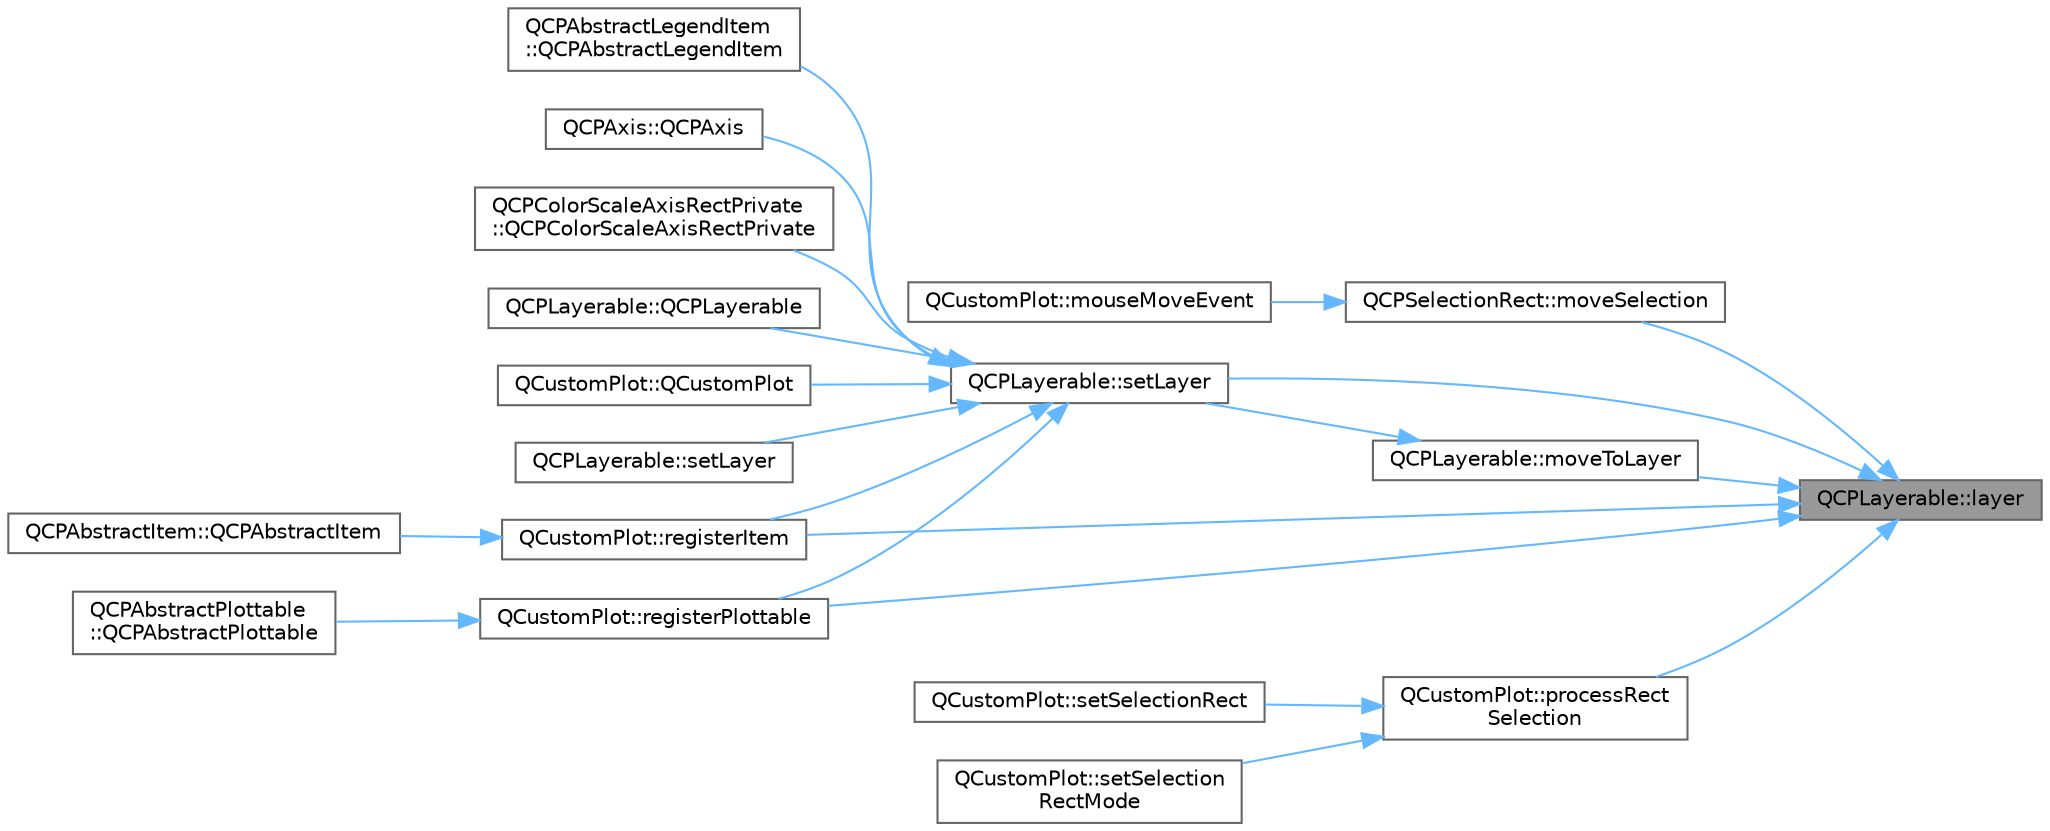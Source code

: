 digraph "QCPLayerable::layer"
{
 // LATEX_PDF_SIZE
  bgcolor="transparent";
  edge [fontname=Helvetica,fontsize=10,labelfontname=Helvetica,labelfontsize=10];
  node [fontname=Helvetica,fontsize=10,shape=box,height=0.2,width=0.4];
  rankdir="RL";
  Node1 [label="QCPLayerable::layer",height=0.2,width=0.4,color="gray40", fillcolor="grey60", style="filled", fontcolor="black",tooltip=" "];
  Node1 -> Node2 [dir="back",color="steelblue1",style="solid"];
  Node2 [label="QCPSelectionRect::moveSelection",height=0.2,width=0.4,color="grey40", fillcolor="white", style="filled",URL="$class_q_c_p_selection_rect.html#a95c3f1700be2a6d7bba0fe56ece5fbb1",tooltip=" "];
  Node2 -> Node3 [dir="back",color="steelblue1",style="solid"];
  Node3 [label="QCustomPlot::mouseMoveEvent",height=0.2,width=0.4,color="grey40", fillcolor="white", style="filled",URL="$class_q_custom_plot.html#ae7abdc93b26d2ad4632c1ab75ae5b46f",tooltip=" "];
  Node1 -> Node4 [dir="back",color="steelblue1",style="solid"];
  Node4 [label="QCPLayerable::moveToLayer",height=0.2,width=0.4,color="grey40", fillcolor="white", style="filled",URL="$class_q_c_p_layerable.html#af94484cfb7cbbddb7de522e9be71d9a4",tooltip=" "];
  Node4 -> Node5 [dir="back",color="steelblue1",style="solid"];
  Node5 [label="QCPLayerable::setLayer",height=0.2,width=0.4,color="grey40", fillcolor="white", style="filled",URL="$class_q_c_p_layerable.html#ab0d0da6d2de45a118886d2c8e16d5a54",tooltip=" "];
  Node5 -> Node6 [dir="back",color="steelblue1",style="solid"];
  Node6 [label="QCPAbstractLegendItem\l::QCPAbstractLegendItem",height=0.2,width=0.4,color="grey40", fillcolor="white", style="filled",URL="$class_q_c_p_abstract_legend_item.html#afaff87610e8da0fa238ecf552872d774",tooltip=" "];
  Node5 -> Node7 [dir="back",color="steelblue1",style="solid"];
  Node7 [label="QCPAxis::QCPAxis",height=0.2,width=0.4,color="grey40", fillcolor="white", style="filled",URL="$class_q_c_p_axis.html#ac62c042968bae0e6d474fcfc57c9b71f",tooltip=" "];
  Node5 -> Node8 [dir="back",color="steelblue1",style="solid"];
  Node8 [label="QCPColorScaleAxisRectPrivate\l::QCPColorScaleAxisRectPrivate",height=0.2,width=0.4,color="grey40", fillcolor="white", style="filled",URL="$class_q_c_p_color_scale_axis_rect_private.html#ad3b242f75dd2b33581364a4e668a80db",tooltip=" "];
  Node5 -> Node9 [dir="back",color="steelblue1",style="solid"];
  Node9 [label="QCPLayerable::QCPLayerable",height=0.2,width=0.4,color="grey40", fillcolor="white", style="filled",URL="$class_q_c_p_layerable.html#a74c0fa237f29bf0e49565013fc5d1ec0",tooltip=" "];
  Node5 -> Node10 [dir="back",color="steelblue1",style="solid"];
  Node10 [label="QCustomPlot::QCustomPlot",height=0.2,width=0.4,color="grey40", fillcolor="white", style="filled",URL="$class_q_custom_plot.html#a45b99626558651a6428b83972b0b34b8",tooltip=" "];
  Node5 -> Node11 [dir="back",color="steelblue1",style="solid"];
  Node11 [label="QCustomPlot::registerItem",height=0.2,width=0.4,color="grey40", fillcolor="white", style="filled",URL="$class_q_custom_plot.html#afbd4010b2e3f364c8d512691b2a1640a",tooltip=" "];
  Node11 -> Node12 [dir="back",color="steelblue1",style="solid"];
  Node12 [label="QCPAbstractItem::QCPAbstractItem",height=0.2,width=0.4,color="grey40", fillcolor="white", style="filled",URL="$class_q_c_p_abstract_item.html#a9922507d8b4503a1fe1ed0b1030e23b6",tooltip=" "];
  Node5 -> Node13 [dir="back",color="steelblue1",style="solid"];
  Node13 [label="QCustomPlot::registerPlottable",height=0.2,width=0.4,color="grey40", fillcolor="white", style="filled",URL="$class_q_custom_plot.html#aeba7733bb9fadfb5a375b3f40de9e58a",tooltip=" "];
  Node13 -> Node14 [dir="back",color="steelblue1",style="solid"];
  Node14 [label="QCPAbstractPlottable\l::QCPAbstractPlottable",height=0.2,width=0.4,color="grey40", fillcolor="white", style="filled",URL="$class_q_c_p_abstract_plottable.html#af78a036e40db6f53a31abadc5323715a",tooltip=" "];
  Node5 -> Node15 [dir="back",color="steelblue1",style="solid"];
  Node15 [label="QCPLayerable::setLayer",height=0.2,width=0.4,color="grey40", fillcolor="white", style="filled",URL="$class_q_c_p_layerable.html#ab25a0e7b897993b44447caee0f142083",tooltip=" "];
  Node1 -> Node16 [dir="back",color="steelblue1",style="solid"];
  Node16 [label="QCustomPlot::processRect\lSelection",height=0.2,width=0.4,color="grey40", fillcolor="white", style="filled",URL="$class_q_custom_plot.html#ac10849411e1d0e858ea7f29c8ade364c",tooltip=" "];
  Node16 -> Node17 [dir="back",color="steelblue1",style="solid"];
  Node17 [label="QCustomPlot::setSelectionRect",height=0.2,width=0.4,color="grey40", fillcolor="white", style="filled",URL="$class_q_custom_plot.html#a0c09f96df15faa4799ad7051bb16cf33",tooltip=" "];
  Node16 -> Node18 [dir="back",color="steelblue1",style="solid"];
  Node18 [label="QCustomPlot::setSelection\lRectMode",height=0.2,width=0.4,color="grey40", fillcolor="white", style="filled",URL="$class_q_custom_plot.html#a810ef958ebe84db661c7288b526c0deb",tooltip=" "];
  Node1 -> Node11 [dir="back",color="steelblue1",style="solid"];
  Node1 -> Node13 [dir="back",color="steelblue1",style="solid"];
  Node1 -> Node5 [dir="back",color="steelblue1",style="solid"];
}
